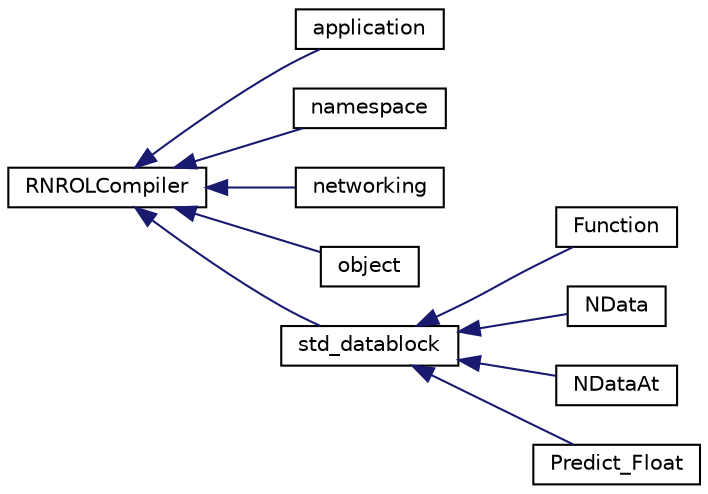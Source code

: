 digraph "Graphical Class Hierarchy"
{
  edge [fontname="Helvetica",fontsize="10",labelfontname="Helvetica",labelfontsize="10"];
  node [fontname="Helvetica",fontsize="10",shape=record];
  rankdir="LR";
  Node1 [label="RNROLCompiler",height=0.2,width=0.4,color="black", fillcolor="white", style="filled",URL="$classRNReplicaNet_1_1RNROLCompiler.html"];
  Node1 -> Node2 [dir="back",color="midnightblue",fontsize="10",style="solid",fontname="Helvetica"];
  Node2 [label="application",height=0.2,width=0.4,color="black", fillcolor="white", style="filled",URL="$classRNReplicaNet_1_1application.html"];
  Node1 -> Node3 [dir="back",color="midnightblue",fontsize="10",style="solid",fontname="Helvetica"];
  Node3 [label="namespace",height=0.2,width=0.4,color="black", fillcolor="white", style="filled",URL="$classRNReplicaNet_1_1namespace.html"];
  Node1 -> Node4 [dir="back",color="midnightblue",fontsize="10",style="solid",fontname="Helvetica"];
  Node4 [label="networking",height=0.2,width=0.4,color="black", fillcolor="white", style="filled",URL="$classRNReplicaNet_1_1networking.html"];
  Node1 -> Node5 [dir="back",color="midnightblue",fontsize="10",style="solid",fontname="Helvetica"];
  Node5 [label="object",height=0.2,width=0.4,color="black", fillcolor="white", style="filled",URL="$classRNReplicaNet_1_1object.html"];
  Node1 -> Node6 [dir="back",color="midnightblue",fontsize="10",style="solid",fontname="Helvetica"];
  Node6 [label="std_datablock",height=0.2,width=0.4,color="black", fillcolor="white", style="filled",URL="$classRNReplicaNet_1_1std__datablock.html"];
  Node6 -> Node7 [dir="back",color="midnightblue",fontsize="10",style="solid",fontname="Helvetica"];
  Node7 [label="Function",height=0.2,width=0.4,color="black", fillcolor="white", style="filled",URL="$classRNReplicaNet_1_1Function.html"];
  Node6 -> Node8 [dir="back",color="midnightblue",fontsize="10",style="solid",fontname="Helvetica"];
  Node8 [label="NData",height=0.2,width=0.4,color="black", fillcolor="white", style="filled",URL="$classRNReplicaNet_1_1NData.html"];
  Node6 -> Node9 [dir="back",color="midnightblue",fontsize="10",style="solid",fontname="Helvetica"];
  Node9 [label="NDataAt",height=0.2,width=0.4,color="black", fillcolor="white", style="filled",URL="$classRNReplicaNet_1_1NDataAt.html"];
  Node6 -> Node10 [dir="back",color="midnightblue",fontsize="10",style="solid",fontname="Helvetica"];
  Node10 [label="Predict_Float",height=0.2,width=0.4,color="black", fillcolor="white", style="filled",URL="$classRNReplicaNet_1_1Predict__Float.html"];
}
